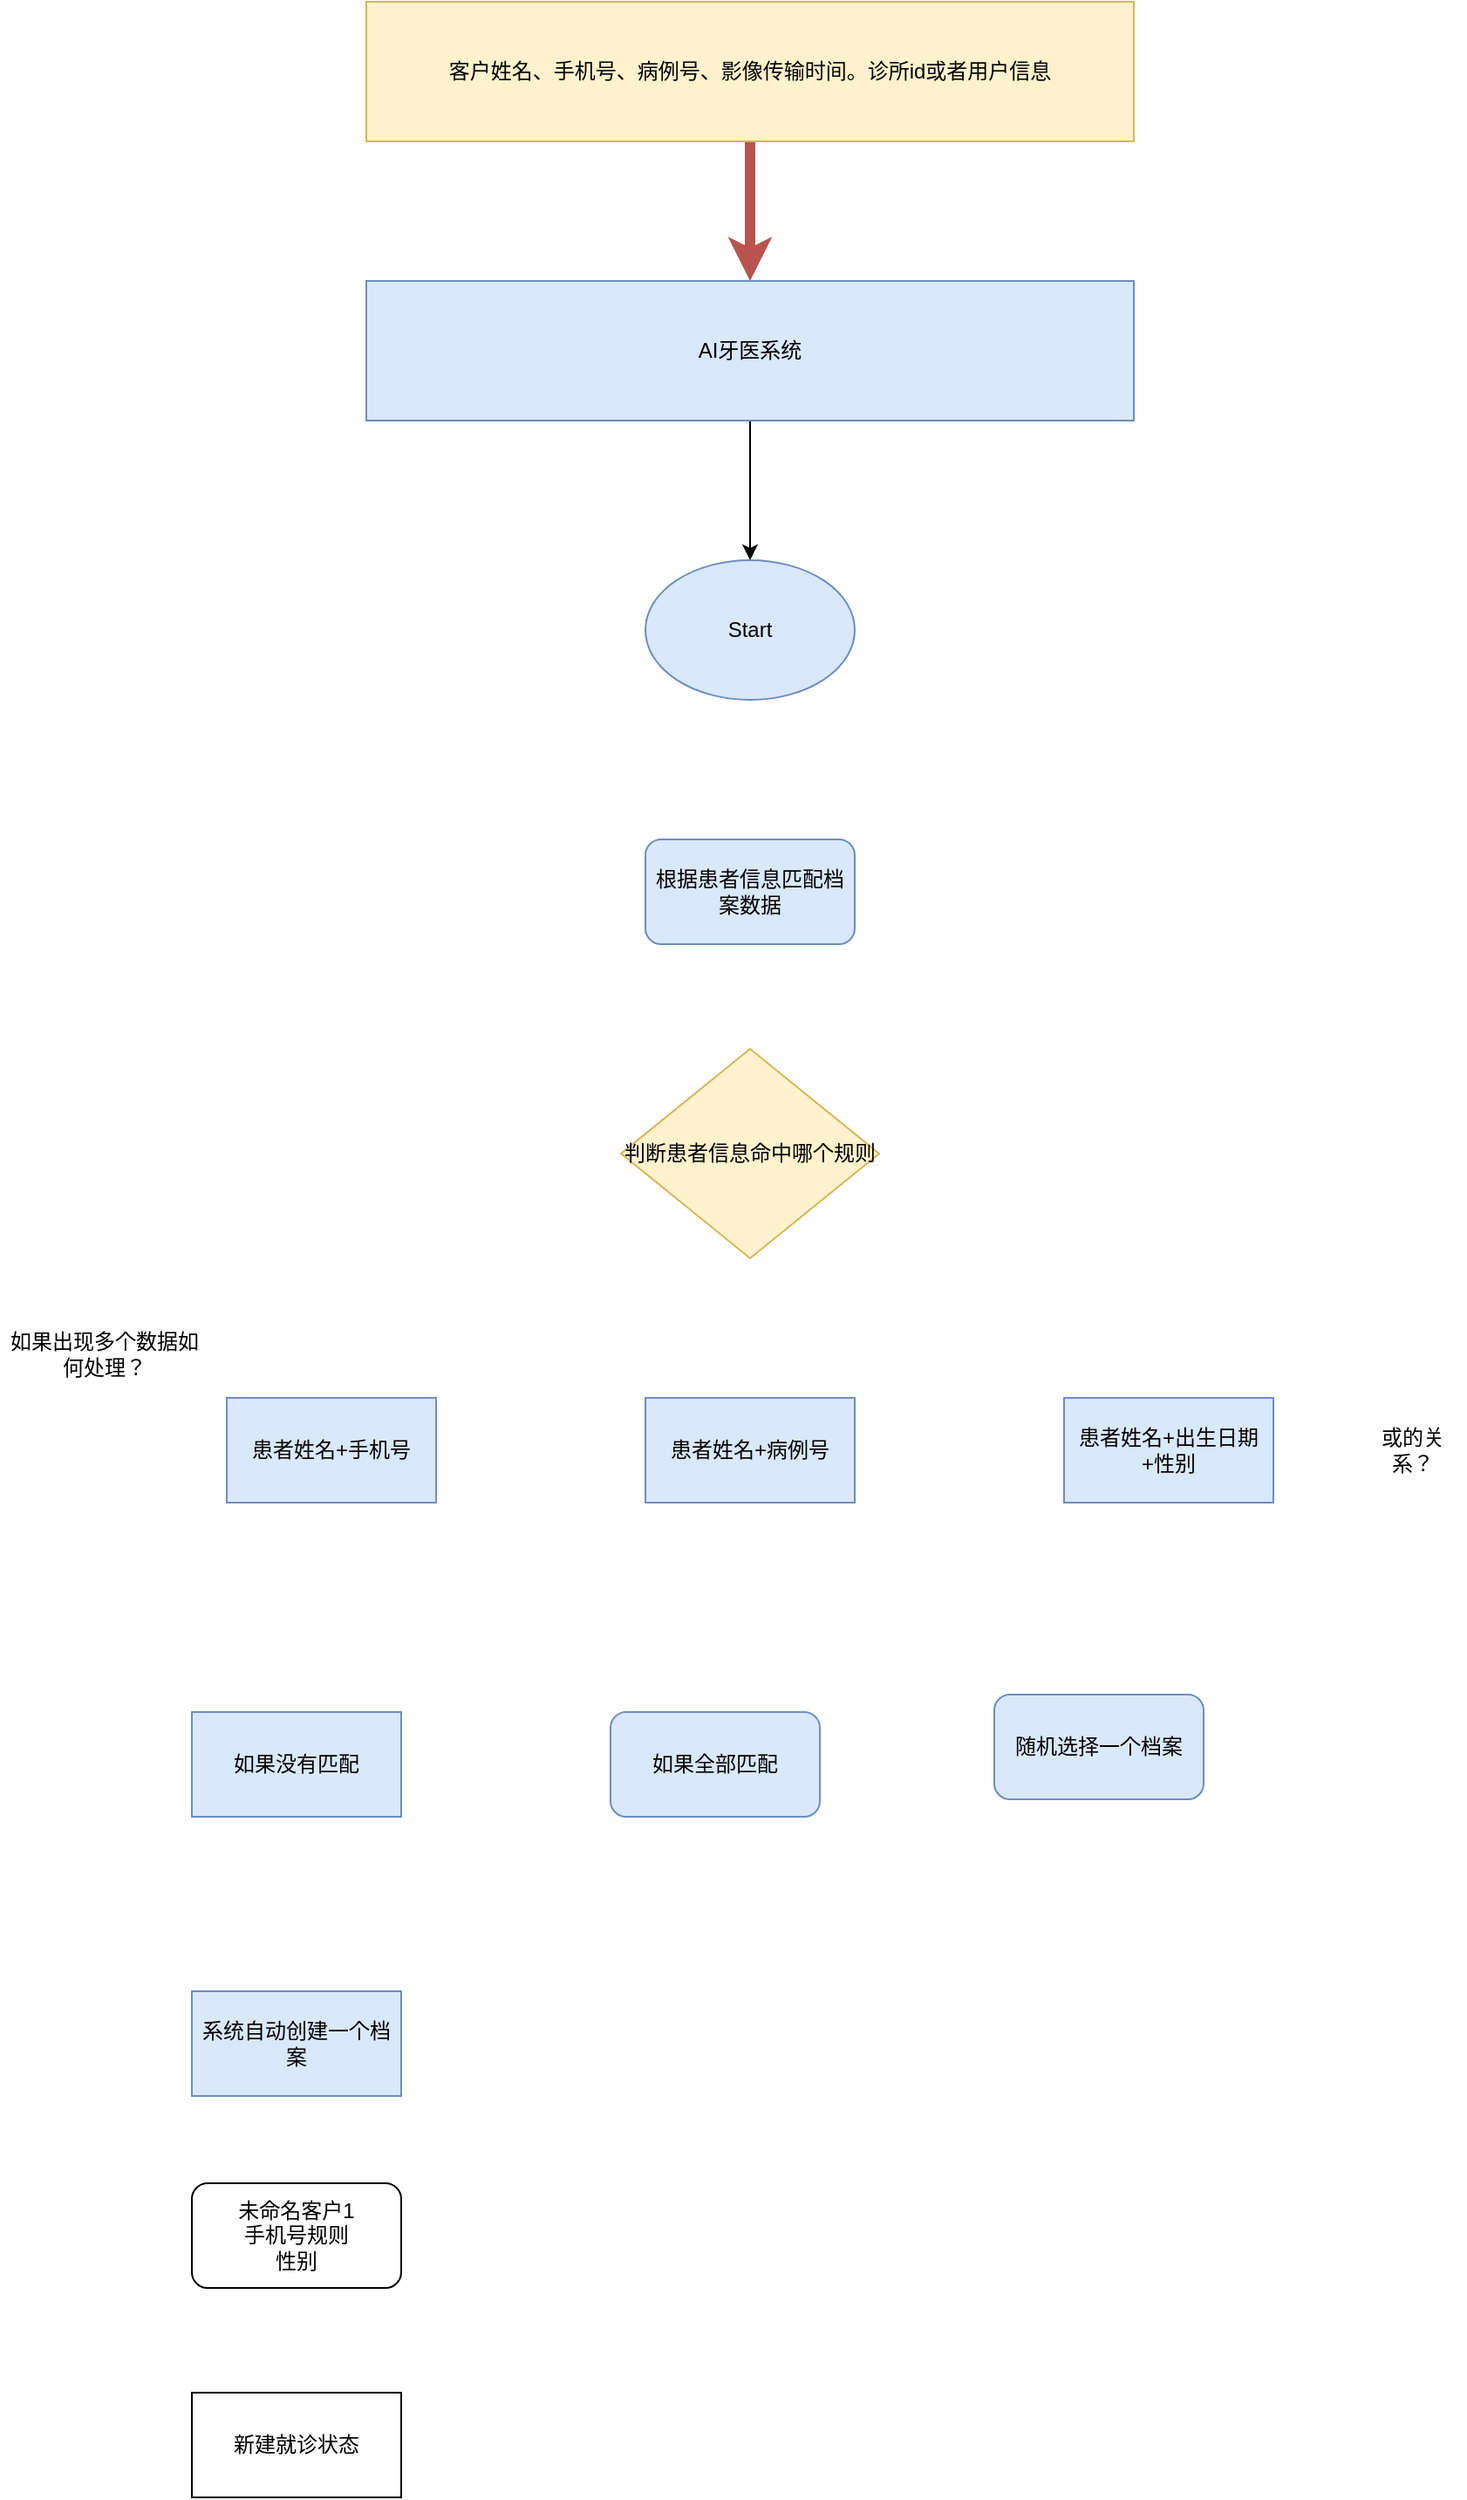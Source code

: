 <mxfile version="20.4.2" type="github">
  <diagram id="0uF88qrrJIsZdChHyWDg" name="第 1 页">
    <mxGraphModel dx="946" dy="614" grid="1" gridSize="10" guides="1" tooltips="1" connect="1" arrows="1" fold="1" page="1" pageScale="1" pageWidth="827" pageHeight="1169" math="0" shadow="0">
      <root>
        <mxCell id="0" />
        <mxCell id="1" parent="0" />
        <mxCell id="lVQHTALBccKQVXWC6iIf-3" value="" style="edgeStyle=orthogonalEdgeStyle;orthogonalLoop=1;jettySize=auto;html=1;rounded=0;strokeWidth=6;fillColor=#f8cecc;strokeColor=#b85450;" edge="1" parent="1" source="lVQHTALBccKQVXWC6iIf-1" target="lVQHTALBccKQVXWC6iIf-2">
          <mxGeometry relative="1" as="geometry" />
        </mxCell>
        <mxCell id="lVQHTALBccKQVXWC6iIf-1" value="客户姓名、手机号、病例号、影像传输时间。诊所id或者用户信息" style="rounded=0;whiteSpace=wrap;html=1;fillColor=#fff2cc;strokeColor=#d6b656;" vertex="1" parent="1">
          <mxGeometry x="240" y="40" width="440" height="80" as="geometry" />
        </mxCell>
        <mxCell id="lVQHTALBccKQVXWC6iIf-5" value="" style="edgeStyle=orthogonalEdgeStyle;rounded=0;orthogonalLoop=1;jettySize=auto;html=1;strokeWidth=1;" edge="1" parent="1" source="lVQHTALBccKQVXWC6iIf-2" target="lVQHTALBccKQVXWC6iIf-4">
          <mxGeometry relative="1" as="geometry" />
        </mxCell>
        <mxCell id="lVQHTALBccKQVXWC6iIf-2" value="AI牙医系统" style="rounded=0;whiteSpace=wrap;html=1;fillColor=#dae8fc;strokeColor=#6c8ebf;" vertex="1" parent="1">
          <mxGeometry x="240" y="200" width="440" height="80" as="geometry" />
        </mxCell>
        <mxCell id="lVQHTALBccKQVXWC6iIf-4" value="Start" style="ellipse;whiteSpace=wrap;html=1;fillColor=#dae8fc;strokeColor=#6c8ebf;" vertex="1" parent="1">
          <mxGeometry x="400" y="360" width="120" height="80" as="geometry" />
        </mxCell>
        <mxCell id="lVQHTALBccKQVXWC6iIf-6" value="根据患者信息匹配档案数据" style="rounded=1;whiteSpace=wrap;html=1;fillColor=#dae8fc;strokeColor=#6c8ebf;" vertex="1" parent="1">
          <mxGeometry x="400" y="520" width="120" height="60" as="geometry" />
        </mxCell>
        <mxCell id="lVQHTALBccKQVXWC6iIf-9" value="判断患者信息命中哪个规则" style="rhombus;whiteSpace=wrap;html=1;fillColor=#fff2cc;strokeColor=#d6b656;" vertex="1" parent="1">
          <mxGeometry x="386" y="640" width="148" height="120" as="geometry" />
        </mxCell>
        <mxCell id="lVQHTALBccKQVXWC6iIf-10" value="患者姓名+病例号" style="rounded=0;whiteSpace=wrap;html=1;fillColor=#dae8fc;strokeColor=#6c8ebf;" vertex="1" parent="1">
          <mxGeometry x="400" y="840" width="120" height="60" as="geometry" />
        </mxCell>
        <mxCell id="lVQHTALBccKQVXWC6iIf-11" value="患者姓名+手机号" style="rounded=0;whiteSpace=wrap;html=1;fillColor=#dae8fc;strokeColor=#6c8ebf;" vertex="1" parent="1">
          <mxGeometry x="160" y="840" width="120" height="60" as="geometry" />
        </mxCell>
        <mxCell id="lVQHTALBccKQVXWC6iIf-12" value="患者姓名+出生日期+性别" style="rounded=0;whiteSpace=wrap;html=1;fillColor=#dae8fc;strokeColor=#6c8ebf;" vertex="1" parent="1">
          <mxGeometry x="640" y="840" width="120" height="60" as="geometry" />
        </mxCell>
        <mxCell id="lVQHTALBccKQVXWC6iIf-14" value="如果出现多个数据如何处理？" style="text;html=1;strokeColor=none;fillColor=none;align=center;verticalAlign=middle;whiteSpace=wrap;rounded=0;" vertex="1" parent="1">
          <mxGeometry x="30" y="800" width="120" height="30" as="geometry" />
        </mxCell>
        <mxCell id="lVQHTALBccKQVXWC6iIf-15" value="或的关系？" style="text;html=1;strokeColor=none;fillColor=none;align=center;verticalAlign=middle;whiteSpace=wrap;rounded=0;" vertex="1" parent="1">
          <mxGeometry x="810" y="855" width="60" height="30" as="geometry" />
        </mxCell>
        <mxCell id="lVQHTALBccKQVXWC6iIf-16" value="如果全部匹配" style="rounded=1;whiteSpace=wrap;html=1;fillColor=#dae8fc;strokeColor=#6c8ebf;" vertex="1" parent="1">
          <mxGeometry x="380" y="1020" width="120" height="60" as="geometry" />
        </mxCell>
        <mxCell id="lVQHTALBccKQVXWC6iIf-17" value="随机选择一个档案" style="rounded=1;whiteSpace=wrap;html=1;fillColor=#dae8fc;strokeColor=#6c8ebf;" vertex="1" parent="1">
          <mxGeometry x="600" y="1010" width="120" height="60" as="geometry" />
        </mxCell>
        <mxCell id="lVQHTALBccKQVXWC6iIf-18" value="如果没有匹配" style="rounded=0;whiteSpace=wrap;html=1;fillColor=#dae8fc;strokeColor=#6c8ebf;" vertex="1" parent="1">
          <mxGeometry x="140" y="1020" width="120" height="60" as="geometry" />
        </mxCell>
        <mxCell id="lVQHTALBccKQVXWC6iIf-19" value="系统自动创建一个档案" style="rounded=0;whiteSpace=wrap;html=1;fillColor=#dae8fc;strokeColor=#6c8ebf;" vertex="1" parent="1">
          <mxGeometry x="140" y="1180" width="120" height="60" as="geometry" />
        </mxCell>
        <mxCell id="lVQHTALBccKQVXWC6iIf-20" value="未命名客户1&lt;br&gt;手机号规则&lt;br&gt;性别" style="rounded=1;whiteSpace=wrap;html=1;" vertex="1" parent="1">
          <mxGeometry x="140" y="1290" width="120" height="60" as="geometry" />
        </mxCell>
        <mxCell id="lVQHTALBccKQVXWC6iIf-21" value="新建就诊状态" style="rounded=0;whiteSpace=wrap;html=1;" vertex="1" parent="1">
          <mxGeometry x="140" y="1410" width="120" height="60" as="geometry" />
        </mxCell>
      </root>
    </mxGraphModel>
  </diagram>
</mxfile>
